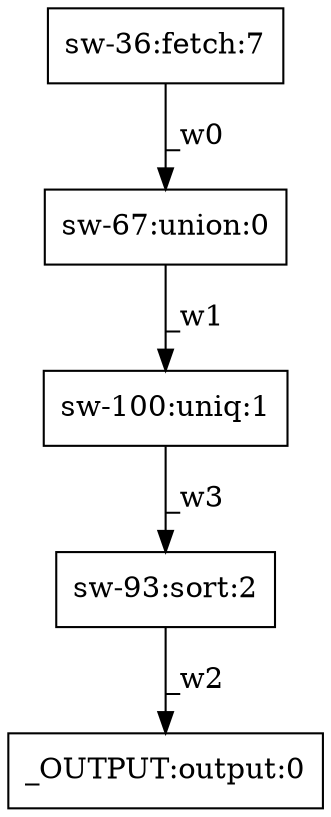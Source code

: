digraph test1 { node [shape=box] "_OUTPUT" [label="_OUTPUT:output:0"];"sw-67" [label="sw-67:union:0"];"sw-36" [label="sw-36:fetch:7"];"sw-100" [label="sw-100:uniq:1"];"sw-93" [label="sw-93:sort:2"];"sw-36" -> "sw-67" [label="_w0"];"sw-67" -> "sw-100" [label="_w1"];"sw-93" -> "_OUTPUT" [label="_w2"];"sw-100" -> "sw-93" [label="_w3"];}